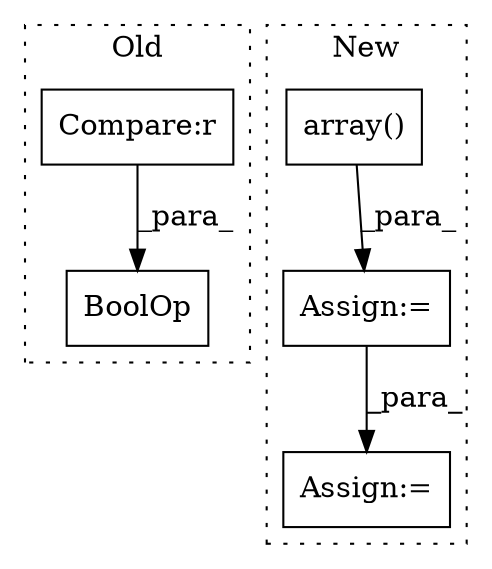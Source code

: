 digraph G {
subgraph cluster0 {
1 [label="BoolOp" a="72" s="2051" l="44" shape="box"];
5 [label="Compare:r" a="40" s="2072" l="23" shape="box"];
label = "Old";
style="dotted";
}
subgraph cluster1 {
2 [label="array()" a="75" s="5996,6018" l="9,1" shape="box"];
3 [label="Assign:=" a="68" s="6172" l="3" shape="box"];
4 [label="Assign:=" a="68" s="5963" l="3" shape="box"];
label = "New";
style="dotted";
}
2 -> 4 [label="_para_"];
4 -> 3 [label="_para_"];
5 -> 1 [label="_para_"];
}